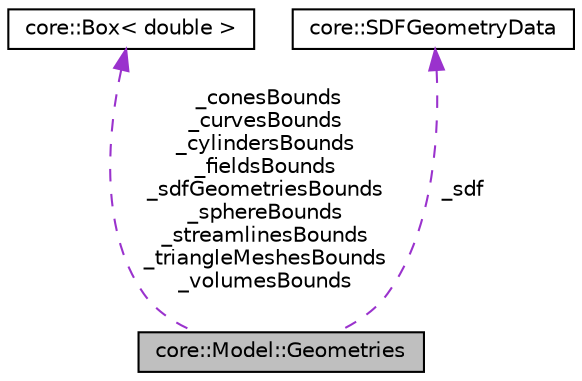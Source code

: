 digraph "core::Model::Geometries"
{
 // LATEX_PDF_SIZE
  edge [fontname="Helvetica",fontsize="10",labelfontname="Helvetica",labelfontsize="10"];
  node [fontname="Helvetica",fontsize="10",shape=record];
  Node1 [label="core::Model::Geometries",height=0.2,width=0.4,color="black", fillcolor="grey75", style="filled", fontcolor="black",tooltip=" "];
  Node2 -> Node1 [dir="back",color="darkorchid3",fontsize="10",style="dashed",label=" _conesBounds\n_curvesBounds\n_cylindersBounds\n_fieldsBounds\n_sdfGeometriesBounds\n_sphereBounds\n_streamlinesBounds\n_triangleMeshesBounds\n_volumesBounds" ,fontname="Helvetica"];
  Node2 [label="core::Box\< double \>",height=0.2,width=0.4,color="black", fillcolor="white", style="filled",URL="$df/d44/classcore_1_1Box.html",tooltip=" "];
  Node3 -> Node1 [dir="back",color="darkorchid3",fontsize="10",style="dashed",label=" _sdf" ,fontname="Helvetica"];
  Node3 [label="core::SDFGeometryData",height=0.2,width=0.4,color="black", fillcolor="white", style="filled",URL="$d6/d7a/structcore_1_1SDFGeometryData.html",tooltip="A struct that holds data for Signed Distance Field (SDF) calculations. Since this struct holds data f..."];
}

